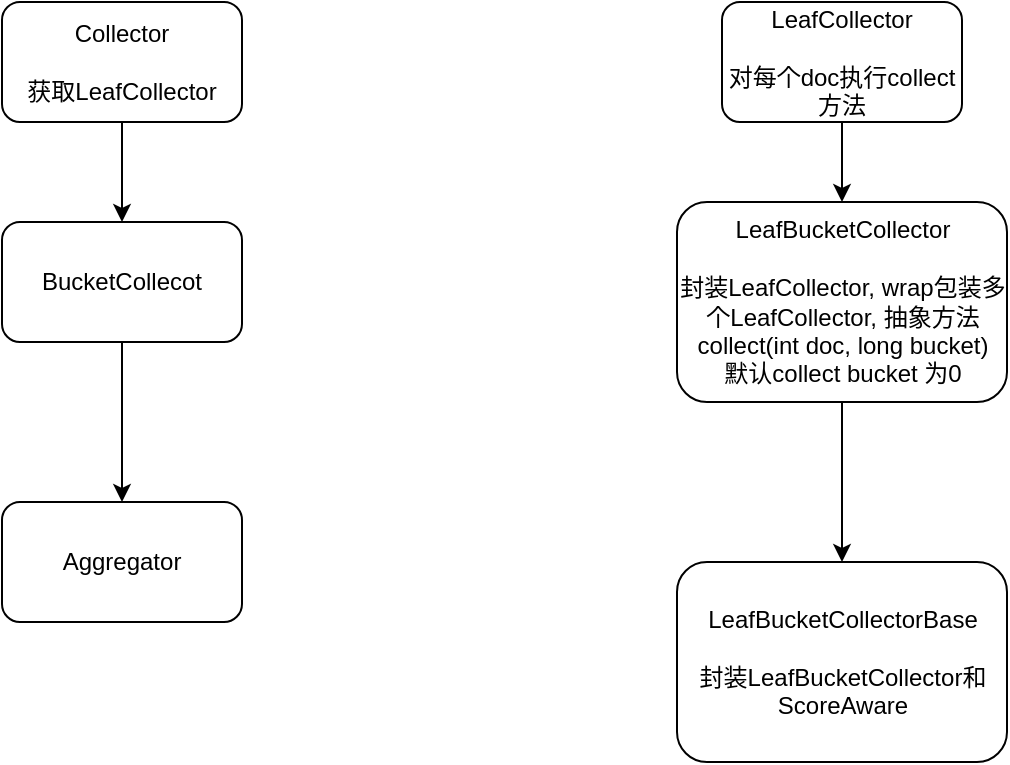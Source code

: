 <mxfile version="12.1.1" type="github" pages="1">
  <diagram id="xgCDcQ-nwq47GF5DQ8uV" name="Page-1">
    <mxGraphModel dx="1550" dy="836" grid="1" gridSize="10" guides="1" tooltips="1" connect="1" arrows="1" fold="1" page="1" pageScale="1" pageWidth="827" pageHeight="1169" math="0" shadow="0">
      <root>
        <mxCell id="0"/>
        <mxCell id="1" parent="0"/>
        <mxCell id="7h6WoQNloBooSHt5KJOi-5" style="edgeStyle=orthogonalEdgeStyle;rounded=0;orthogonalLoop=1;jettySize=auto;html=1;exitX=0.5;exitY=1;exitDx=0;exitDy=0;entryX=0.5;entryY=0;entryDx=0;entryDy=0;" edge="1" parent="1" source="7h6WoQNloBooSHt5KJOi-1" target="7h6WoQNloBooSHt5KJOi-4">
          <mxGeometry relative="1" as="geometry"/>
        </mxCell>
        <mxCell id="7h6WoQNloBooSHt5KJOi-1" value="Collector&lt;br&gt;&lt;br&gt;获取LeafCollector" style="rounded=1;whiteSpace=wrap;html=1;" vertex="1" parent="1">
          <mxGeometry x="150" y="80" width="120" height="60" as="geometry"/>
        </mxCell>
        <mxCell id="7h6WoQNloBooSHt5KJOi-14" value="" style="edgeStyle=orthogonalEdgeStyle;rounded=0;orthogonalLoop=1;jettySize=auto;html=1;" edge="1" parent="1" source="7h6WoQNloBooSHt5KJOi-4" target="7h6WoQNloBooSHt5KJOi-13">
          <mxGeometry relative="1" as="geometry"/>
        </mxCell>
        <mxCell id="7h6WoQNloBooSHt5KJOi-4" value="BucketCollecot" style="rounded=1;whiteSpace=wrap;html=1;" vertex="1" parent="1">
          <mxGeometry x="150" y="190" width="120" height="60" as="geometry"/>
        </mxCell>
        <mxCell id="7h6WoQNloBooSHt5KJOi-13" value="Aggregator" style="rounded=1;whiteSpace=wrap;html=1;" vertex="1" parent="1">
          <mxGeometry x="150" y="330" width="120" height="60" as="geometry"/>
        </mxCell>
        <mxCell id="7h6WoQNloBooSHt5KJOi-10" value="" style="edgeStyle=orthogonalEdgeStyle;rounded=0;orthogonalLoop=1;jettySize=auto;html=1;" edge="1" parent="1" source="7h6WoQNloBooSHt5KJOi-6" target="7h6WoQNloBooSHt5KJOi-9">
          <mxGeometry relative="1" as="geometry"/>
        </mxCell>
        <mxCell id="7h6WoQNloBooSHt5KJOi-6" value="LeafCollector&lt;br&gt;&lt;br&gt;对每个doc执行collect方法" style="rounded=1;whiteSpace=wrap;html=1;" vertex="1" parent="1">
          <mxGeometry x="510" y="80" width="120" height="60" as="geometry"/>
        </mxCell>
        <mxCell id="7h6WoQNloBooSHt5KJOi-12" value="" style="edgeStyle=orthogonalEdgeStyle;rounded=0;orthogonalLoop=1;jettySize=auto;html=1;" edge="1" parent="1" source="7h6WoQNloBooSHt5KJOi-9" target="7h6WoQNloBooSHt5KJOi-11">
          <mxGeometry relative="1" as="geometry"/>
        </mxCell>
        <mxCell id="7h6WoQNloBooSHt5KJOi-9" value="LeafBucketCollector&lt;br&gt;&lt;br&gt;封装LeafCollector, wrap包装多个LeafCollector, 抽象方法collect(int doc, long bucket)&lt;br&gt;默认collect bucket 为0" style="rounded=1;whiteSpace=wrap;html=1;" vertex="1" parent="1">
          <mxGeometry x="487.5" y="180" width="165" height="100" as="geometry"/>
        </mxCell>
        <mxCell id="7h6WoQNloBooSHt5KJOi-11" value="LeafBucketCollectorBase&lt;br&gt;&lt;br&gt;封装LeafBucketCollector和ScoreAware" style="rounded=1;whiteSpace=wrap;html=1;" vertex="1" parent="1">
          <mxGeometry x="487.5" y="360" width="165" height="100" as="geometry"/>
        </mxCell>
      </root>
    </mxGraphModel>
  </diagram>
</mxfile>
